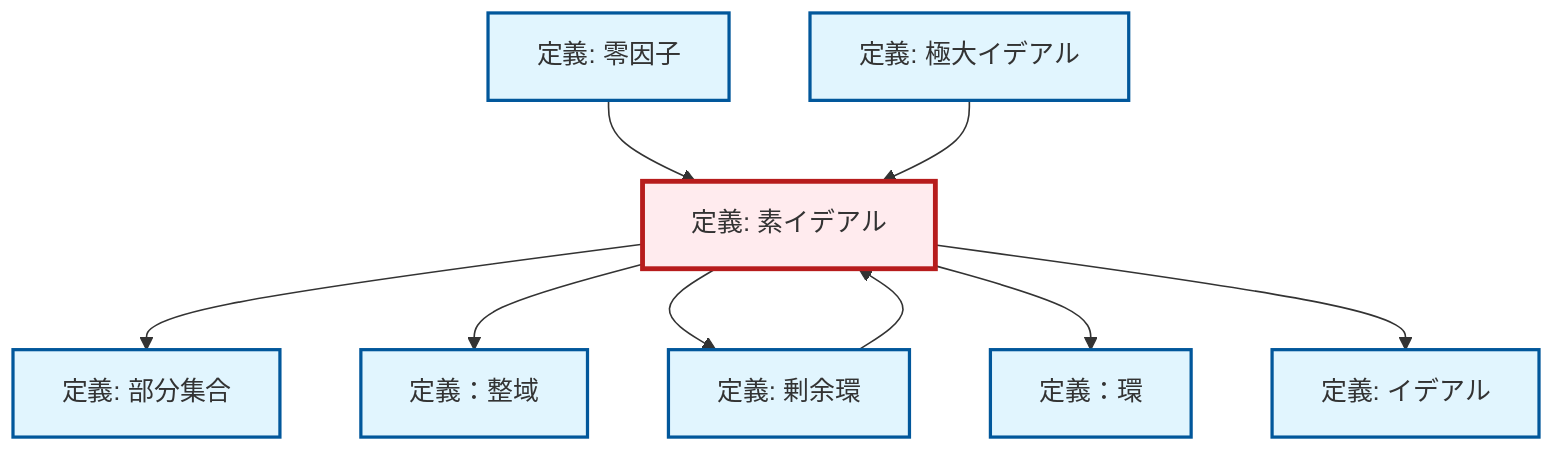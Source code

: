 graph TD
    classDef definition fill:#e1f5fe,stroke:#01579b,stroke-width:2px
    classDef theorem fill:#f3e5f5,stroke:#4a148c,stroke-width:2px
    classDef axiom fill:#fff3e0,stroke:#e65100,stroke-width:2px
    classDef example fill:#e8f5e9,stroke:#1b5e20,stroke-width:2px
    classDef current fill:#ffebee,stroke:#b71c1c,stroke-width:3px
    def-ring["定義：環"]:::definition
    def-ideal["定義: イデアル"]:::definition
    def-subset["定義: 部分集合"]:::definition
    def-maximal-ideal["定義: 極大イデアル"]:::definition
    def-prime-ideal["定義: 素イデアル"]:::definition
    def-quotient-ring["定義: 剰余環"]:::definition
    def-integral-domain["定義：整域"]:::definition
    def-zero-divisor["定義: 零因子"]:::definition
    def-zero-divisor --> def-prime-ideal
    def-prime-ideal --> def-subset
    def-maximal-ideal --> def-prime-ideal
    def-quotient-ring --> def-prime-ideal
    def-prime-ideal --> def-integral-domain
    def-prime-ideal --> def-quotient-ring
    def-prime-ideal --> def-ring
    def-prime-ideal --> def-ideal
    class def-prime-ideal current